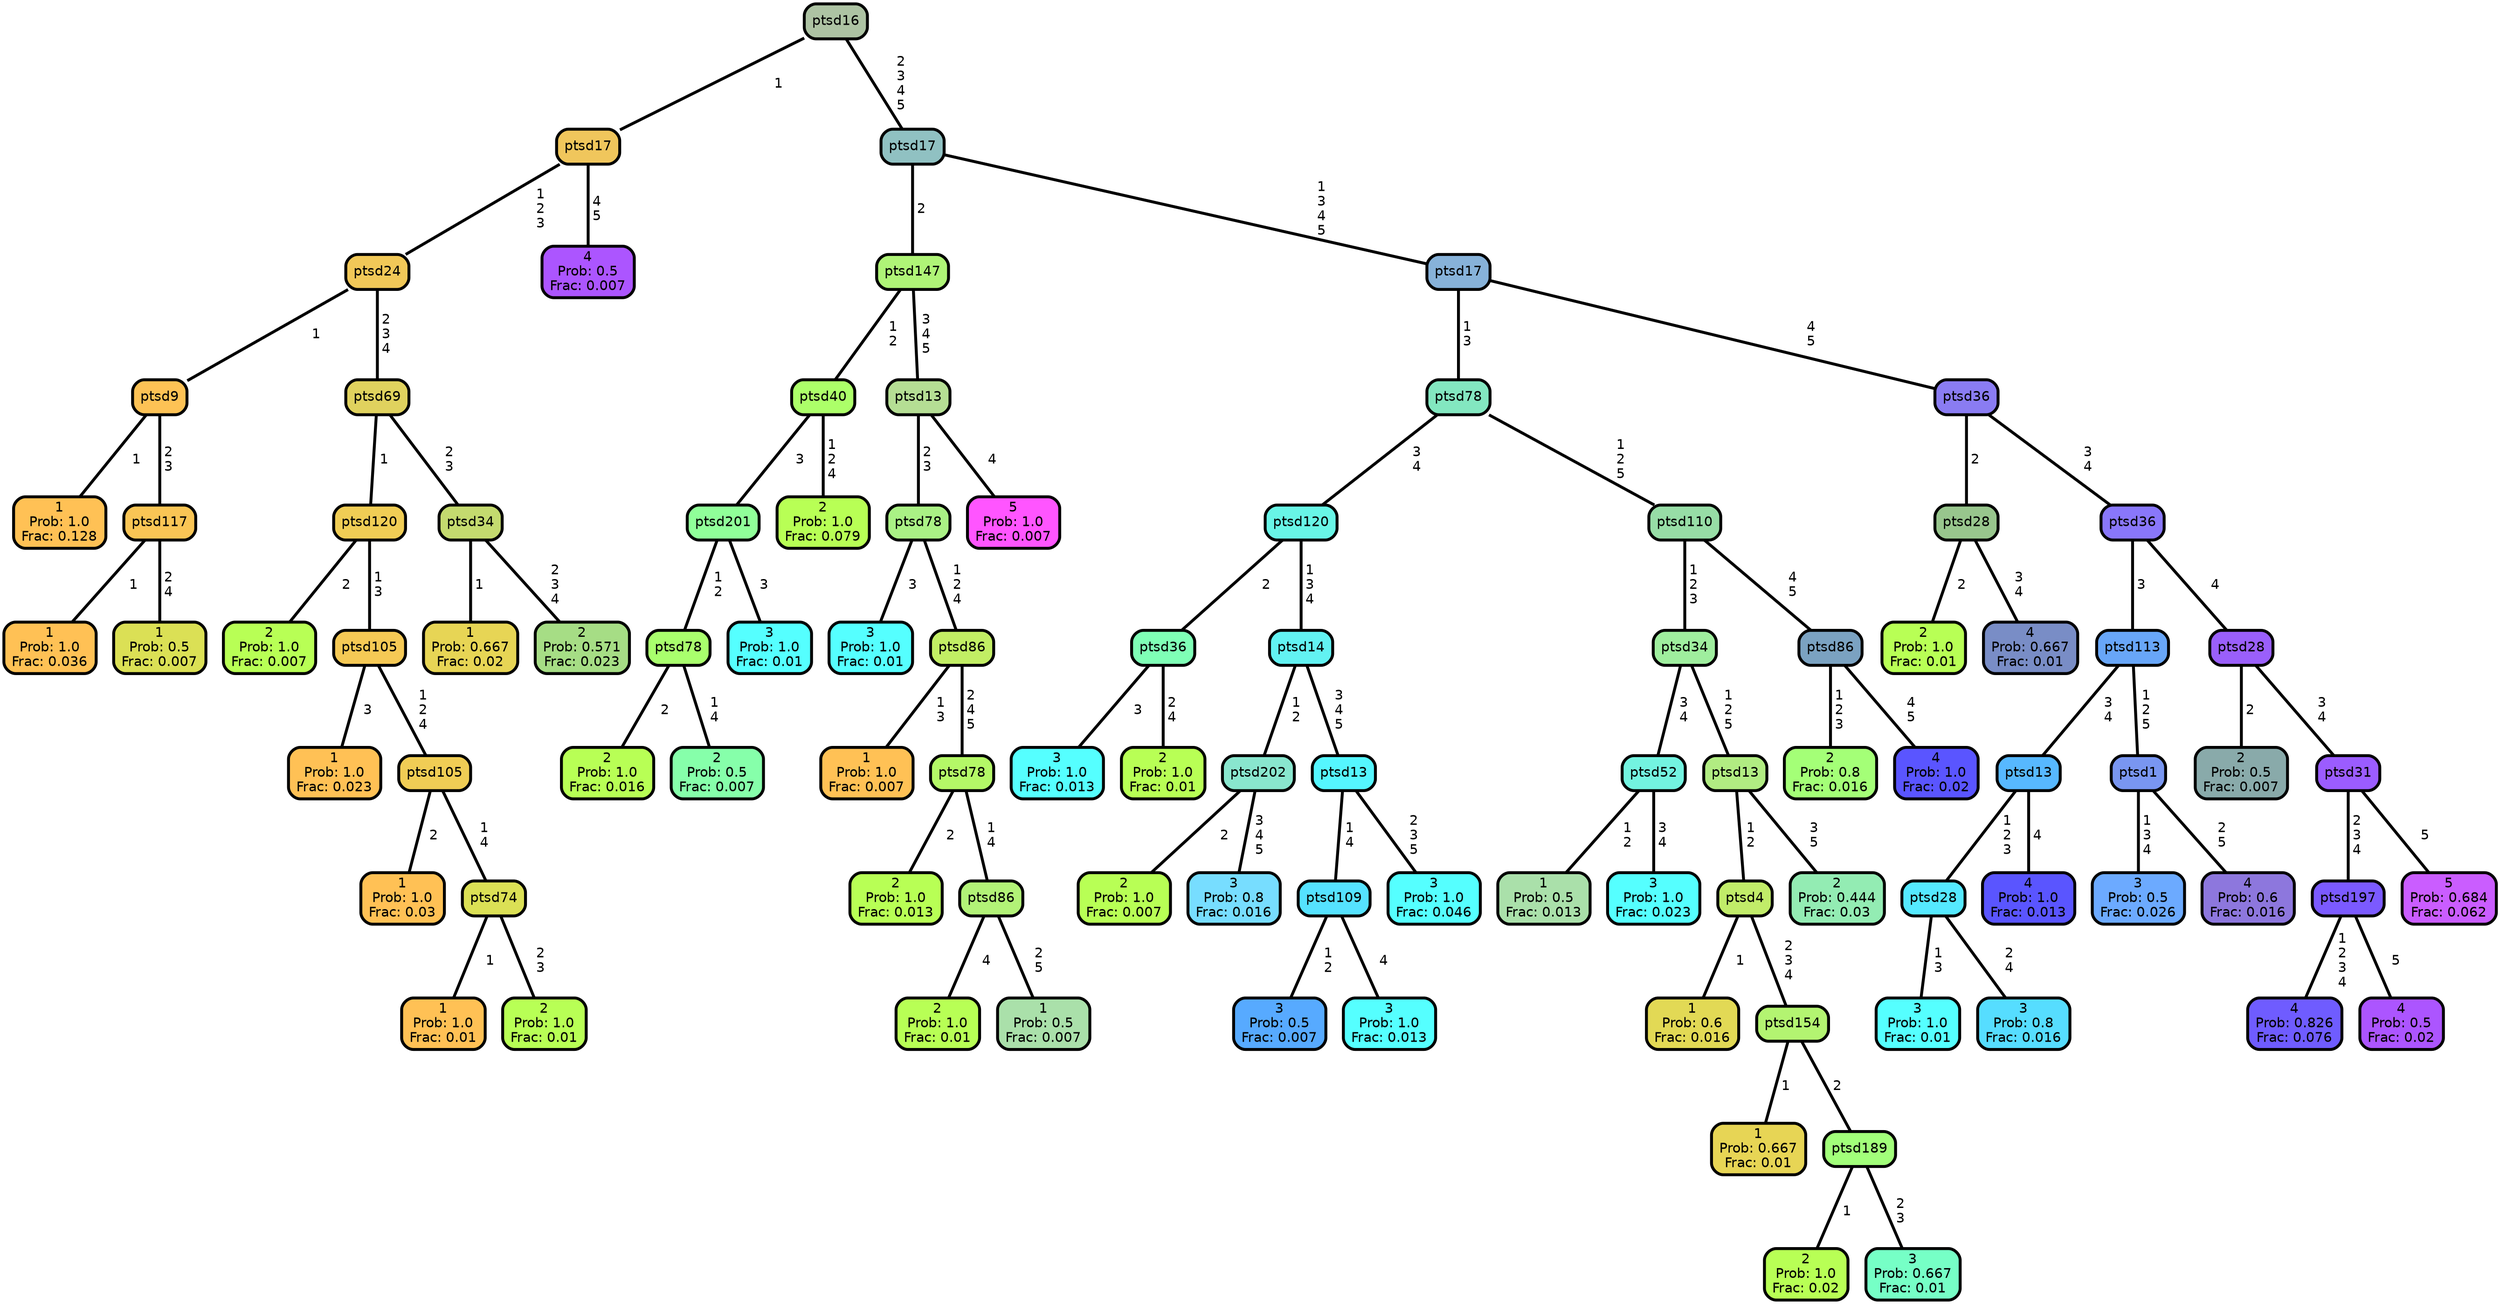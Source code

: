 graph Tree {
node [shape=box, style="filled, rounded",color="black",penwidth="3",fontcolor="black",                 fontname=helvetica] ;
graph [ranksep="0 equally", splines=straight,                 bgcolor=transparent, dpi=200] ;
edge [fontname=helvetica, color=black] ;
0 [label="1
Prob: 1.0
Frac: 0.128", fillcolor="#ffc155"] ;
1 [label="ptsd9", fillcolor="#fdc255"] ;
2 [label="1
Prob: 1.0
Frac: 0.036", fillcolor="#ffc155"] ;
3 [label="ptsd117", fillcolor="#f9c555"] ;
4 [label="1
Prob: 0.5
Frac: 0.007", fillcolor="#dbe055"] ;
5 [label="ptsd24", fillcolor="#f1c858"] ;
6 [label="2
Prob: 1.0
Frac: 0.007", fillcolor="#b8ff55"] ;
7 [label="ptsd120", fillcolor="#f0cd55"] ;
8 [label="1
Prob: 1.0
Frac: 0.023", fillcolor="#ffc155"] ;
9 [label="ptsd105", fillcolor="#f5c955"] ;
10 [label="1
Prob: 1.0
Frac: 0.03", fillcolor="#ffc155"] ;
11 [label="ptsd105", fillcolor="#f0cd55"] ;
12 [label="1
Prob: 1.0
Frac: 0.01", fillcolor="#ffc155"] ;
13 [label="ptsd74", fillcolor="#dbe055"] ;
14 [label="2
Prob: 1.0
Frac: 0.01", fillcolor="#b8ff55"] ;
15 [label="ptsd69", fillcolor="#e0d25e"] ;
16 [label="1
Prob: 0.667
Frac: 0.02", fillcolor="#e7d555"] ;
17 [label="ptsd34", fillcolor="#c4da6f"] ;
18 [label="2
Prob: 0.571
Frac: 0.023", fillcolor="#a6dd85"] ;
19 [label="ptsd17", fillcolor="#f0c65c"] ;
20 [label="4
Prob: 0.5
Frac: 0.007", fillcolor="#ac55ff"] ;
21 [label="ptsd16", fillcolor="#adc3a3"] ;
22 [label="2
Prob: 1.0
Frac: 0.016", fillcolor="#b8ff55"] ;
23 [label="ptsd78", fillcolor="#a9ff6d"] ;
24 [label="2
Prob: 0.5
Frac: 0.007", fillcolor="#86ffaa"] ;
25 [label="ptsd201", fillcolor="#90ff99"] ;
26 [label="3
Prob: 1.0
Frac: 0.01", fillcolor="#55ffff"] ;
27 [label="ptsd40", fillcolor="#acff69"] ;
28 [label="2
Prob: 1.0
Frac: 0.079", fillcolor="#b8ff55"] ;
29 [label="ptsd147", fillcolor="#aff477"] ;
30 [label="3
Prob: 1.0
Frac: 0.01", fillcolor="#55ffff"] ;
31 [label="ptsd78", fillcolor="#aaf185"] ;
32 [label="1
Prob: 1.0
Frac: 0.007", fillcolor="#ffc155"] ;
33 [label="ptsd86", fillcolor="#c2ee64"] ;
34 [label="2
Prob: 1.0
Frac: 0.013", fillcolor="#b8ff55"] ;
35 [label="ptsd78", fillcolor="#b4f867"] ;
36 [label="2
Prob: 1.0
Frac: 0.01", fillcolor="#b8ff55"] ;
37 [label="ptsd86", fillcolor="#b2f277"] ;
38 [label="1
Prob: 0.5
Frac: 0.007", fillcolor="#aae0aa"] ;
39 [label="ptsd13", fillcolor="#b5de94"] ;
40 [label="5
Prob: 1.0
Frac: 0.007", fillcolor="#ff55ff"] ;
41 [label="ptsd17", fillcolor="#90c1c2"] ;
42 [label="3
Prob: 1.0
Frac: 0.013", fillcolor="#55ffff"] ;
43 [label="ptsd36", fillcolor="#7fffb6"] ;
44 [label="2
Prob: 1.0
Frac: 0.01", fillcolor="#b8ff55"] ;
45 [label="ptsd120", fillcolor="#68f5e6"] ;
46 [label="2
Prob: 1.0
Frac: 0.007", fillcolor="#b8ff55"] ;
47 [label="ptsd202", fillcolor="#89e6ce"] ;
48 [label="3
Prob: 0.8
Frac: 0.016", fillcolor="#77ddff"] ;
49 [label="ptsd14", fillcolor="#62f2f2"] ;
50 [label="3
Prob: 0.5
Frac: 0.007", fillcolor="#57aaff"] ;
51 [label="ptsd109", fillcolor="#55e2ff"] ;
52 [label="3
Prob: 1.0
Frac: 0.013", fillcolor="#55ffff"] ;
53 [label="ptsd13", fillcolor="#55f6ff"] ;
54 [label="3
Prob: 1.0
Frac: 0.046", fillcolor="#55ffff"] ;
55 [label="ptsd78", fillcolor="#83e7c0"] ;
56 [label="1
Prob: 0.5
Frac: 0.013", fillcolor="#aae0aa"] ;
57 [label="ptsd52", fillcolor="#73f3e0"] ;
58 [label="3
Prob: 1.0
Frac: 0.023", fillcolor="#55ffff"] ;
59 [label="ptsd34", fillcolor="#9fee9e"] ;
60 [label="1
Prob: 0.6
Frac: 0.016", fillcolor="#e2d955"] ;
61 [label="ptsd4", fillcolor="#c1ec69"] ;
62 [label="1
Prob: 0.667
Frac: 0.01", fillcolor="#e7d555"] ;
63 [label="ptsd154", fillcolor="#b3f471"] ;
64 [label="2
Prob: 1.0
Frac: 0.02", fillcolor="#b8ff55"] ;
65 [label="ptsd189", fillcolor="#a2ff7a"] ;
66 [label="3
Prob: 0.667
Frac: 0.01", fillcolor="#76ffc6"] ;
67 [label="ptsd13", fillcolor="#b1ec82"] ;
68 [label="2
Prob: 0.444
Frac: 0.03", fillcolor="#93ecb3"] ;
69 [label="ptsd110", fillcolor="#97dda6"] ;
70 [label="2
Prob: 0.8
Frac: 0.016", fillcolor="#a4ff77"] ;
71 [label="ptsd86", fillcolor="#7ba2c1"] ;
72 [label="4
Prob: 1.0
Frac: 0.02", fillcolor="#5a55ff"] ;
73 [label="ptsd17", fillcolor="#87b2d9"] ;
74 [label="2
Prob: 1.0
Frac: 0.01", fillcolor="#b8ff55"] ;
75 [label="ptsd28", fillcolor="#98c68d"] ;
76 [label="4
Prob: 0.667
Frac: 0.01", fillcolor="#798dc6"] ;
77 [label="ptsd36", fillcolor="#8a7cf2"] ;
78 [label="3
Prob: 1.0
Frac: 0.01", fillcolor="#55ffff"] ;
79 [label="ptsd28", fillcolor="#55e9ff"] ;
80 [label="3
Prob: 0.8
Frac: 0.016", fillcolor="#56ddff"] ;
81 [label="ptsd13", fillcolor="#57b8ff"] ;
82 [label="4
Prob: 1.0
Frac: 0.013", fillcolor="#5a55ff"] ;
83 [label="ptsd113", fillcolor="#68a6f8"] ;
84 [label="3
Prob: 0.5
Frac: 0.026", fillcolor="#6caaff"] ;
85 [label="ptsd1", fillcolor="#7996f1"] ;
86 [label="4
Prob: 0.6
Frac: 0.016", fillcolor="#8d77dd"] ;
87 [label="ptsd36", fillcolor="#8977fa"] ;
88 [label="2
Prob: 0.5
Frac: 0.007", fillcolor="#89aaaa"] ;
89 [label="ptsd28", fillcolor="#9a5ffb"] ;
90 [label="4
Prob: 0.826
Frac: 0.076", fillcolor="#6f5cff"] ;
91 [label="ptsd197", fillcolor="#7b5aff"] ;
92 [label="4
Prob: 0.5
Frac: 0.02", fillcolor="#ac55ff"] ;
93 [label="ptsd31", fillcolor="#9b5cff"] ;
94 [label="5
Prob: 0.684
Frac: 0.062", fillcolor="#ca5dff"] ;
1 -- 0 [label=" 1",penwidth=3] ;
1 -- 3 [label=" 2\n 3",penwidth=3] ;
3 -- 2 [label=" 1",penwidth=3] ;
3 -- 4 [label=" 2\n 4",penwidth=3] ;
5 -- 1 [label=" 1",penwidth=3] ;
5 -- 15 [label=" 2\n 3\n 4",penwidth=3] ;
7 -- 6 [label=" 2",penwidth=3] ;
7 -- 9 [label=" 1\n 3",penwidth=3] ;
9 -- 8 [label=" 3",penwidth=3] ;
9 -- 11 [label=" 1\n 2\n 4",penwidth=3] ;
11 -- 10 [label=" 2",penwidth=3] ;
11 -- 13 [label=" 1\n 4",penwidth=3] ;
13 -- 12 [label=" 1",penwidth=3] ;
13 -- 14 [label=" 2\n 3",penwidth=3] ;
15 -- 7 [label=" 1",penwidth=3] ;
15 -- 17 [label=" 2\n 3",penwidth=3] ;
17 -- 16 [label=" 1",penwidth=3] ;
17 -- 18 [label=" 2\n 3\n 4",penwidth=3] ;
19 -- 5 [label=" 1\n 2\n 3",penwidth=3] ;
19 -- 20 [label=" 4\n 5",penwidth=3] ;
21 -- 19 [label=" 1",penwidth=3] ;
21 -- 41 [label=" 2\n 3\n 4\n 5",penwidth=3] ;
23 -- 22 [label=" 2",penwidth=3] ;
23 -- 24 [label=" 1\n 4",penwidth=3] ;
25 -- 23 [label=" 1\n 2",penwidth=3] ;
25 -- 26 [label=" 3",penwidth=3] ;
27 -- 25 [label=" 3",penwidth=3] ;
27 -- 28 [label=" 1\n 2\n 4",penwidth=3] ;
29 -- 27 [label=" 1\n 2",penwidth=3] ;
29 -- 39 [label=" 3\n 4\n 5",penwidth=3] ;
31 -- 30 [label=" 3",penwidth=3] ;
31 -- 33 [label=" 1\n 2\n 4",penwidth=3] ;
33 -- 32 [label=" 1\n 3",penwidth=3] ;
33 -- 35 [label=" 2\n 4\n 5",penwidth=3] ;
35 -- 34 [label=" 2",penwidth=3] ;
35 -- 37 [label=" 1\n 4",penwidth=3] ;
37 -- 36 [label=" 4",penwidth=3] ;
37 -- 38 [label=" 2\n 5",penwidth=3] ;
39 -- 31 [label=" 2\n 3",penwidth=3] ;
39 -- 40 [label=" 4",penwidth=3] ;
41 -- 29 [label=" 2",penwidth=3] ;
41 -- 73 [label=" 1\n 3\n 4\n 5",penwidth=3] ;
43 -- 42 [label=" 3",penwidth=3] ;
43 -- 44 [label=" 2\n 4",penwidth=3] ;
45 -- 43 [label=" 2",penwidth=3] ;
45 -- 49 [label=" 1\n 3\n 4",penwidth=3] ;
47 -- 46 [label=" 2",penwidth=3] ;
47 -- 48 [label=" 3\n 4\n 5",penwidth=3] ;
49 -- 47 [label=" 1\n 2",penwidth=3] ;
49 -- 53 [label=" 3\n 4\n 5",penwidth=3] ;
51 -- 50 [label=" 1\n 2",penwidth=3] ;
51 -- 52 [label=" 4",penwidth=3] ;
53 -- 51 [label=" 1\n 4",penwidth=3] ;
53 -- 54 [label=" 2\n 3\n 5",penwidth=3] ;
55 -- 45 [label=" 3\n 4",penwidth=3] ;
55 -- 69 [label=" 1\n 2\n 5",penwidth=3] ;
57 -- 56 [label=" 1\n 2",penwidth=3] ;
57 -- 58 [label=" 3\n 4",penwidth=3] ;
59 -- 57 [label=" 3\n 4",penwidth=3] ;
59 -- 67 [label=" 1\n 2\n 5",penwidth=3] ;
61 -- 60 [label=" 1",penwidth=3] ;
61 -- 63 [label=" 2\n 3\n 4",penwidth=3] ;
63 -- 62 [label=" 1",penwidth=3] ;
63 -- 65 [label=" 2",penwidth=3] ;
65 -- 64 [label=" 1",penwidth=3] ;
65 -- 66 [label=" 2\n 3",penwidth=3] ;
67 -- 61 [label=" 1\n 2",penwidth=3] ;
67 -- 68 [label=" 3\n 5",penwidth=3] ;
69 -- 59 [label=" 1\n 2\n 3",penwidth=3] ;
69 -- 71 [label=" 4\n 5",penwidth=3] ;
71 -- 70 [label=" 1\n 2\n 3",penwidth=3] ;
71 -- 72 [label=" 4\n 5",penwidth=3] ;
73 -- 55 [label=" 1\n 3",penwidth=3] ;
73 -- 77 [label=" 4\n 5",penwidth=3] ;
75 -- 74 [label=" 2",penwidth=3] ;
75 -- 76 [label=" 3\n 4",penwidth=3] ;
77 -- 75 [label=" 2",penwidth=3] ;
77 -- 87 [label=" 3\n 4",penwidth=3] ;
79 -- 78 [label=" 1\n 3",penwidth=3] ;
79 -- 80 [label=" 2\n 4",penwidth=3] ;
81 -- 79 [label=" 1\n 2\n 3",penwidth=3] ;
81 -- 82 [label=" 4",penwidth=3] ;
83 -- 81 [label=" 3\n 4",penwidth=3] ;
83 -- 85 [label=" 1\n 2\n 5",penwidth=3] ;
85 -- 84 [label=" 1\n 3\n 4",penwidth=3] ;
85 -- 86 [label=" 2\n 5",penwidth=3] ;
87 -- 83 [label=" 3",penwidth=3] ;
87 -- 89 [label=" 4",penwidth=3] ;
89 -- 88 [label=" 2",penwidth=3] ;
89 -- 93 [label=" 3\n 4",penwidth=3] ;
91 -- 90 [label=" 1\n 2\n 3\n 4",penwidth=3] ;
91 -- 92 [label=" 5",penwidth=3] ;
93 -- 91 [label=" 2\n 3\n 4",penwidth=3] ;
93 -- 94 [label=" 5",penwidth=3] ;
{rank = same;}}